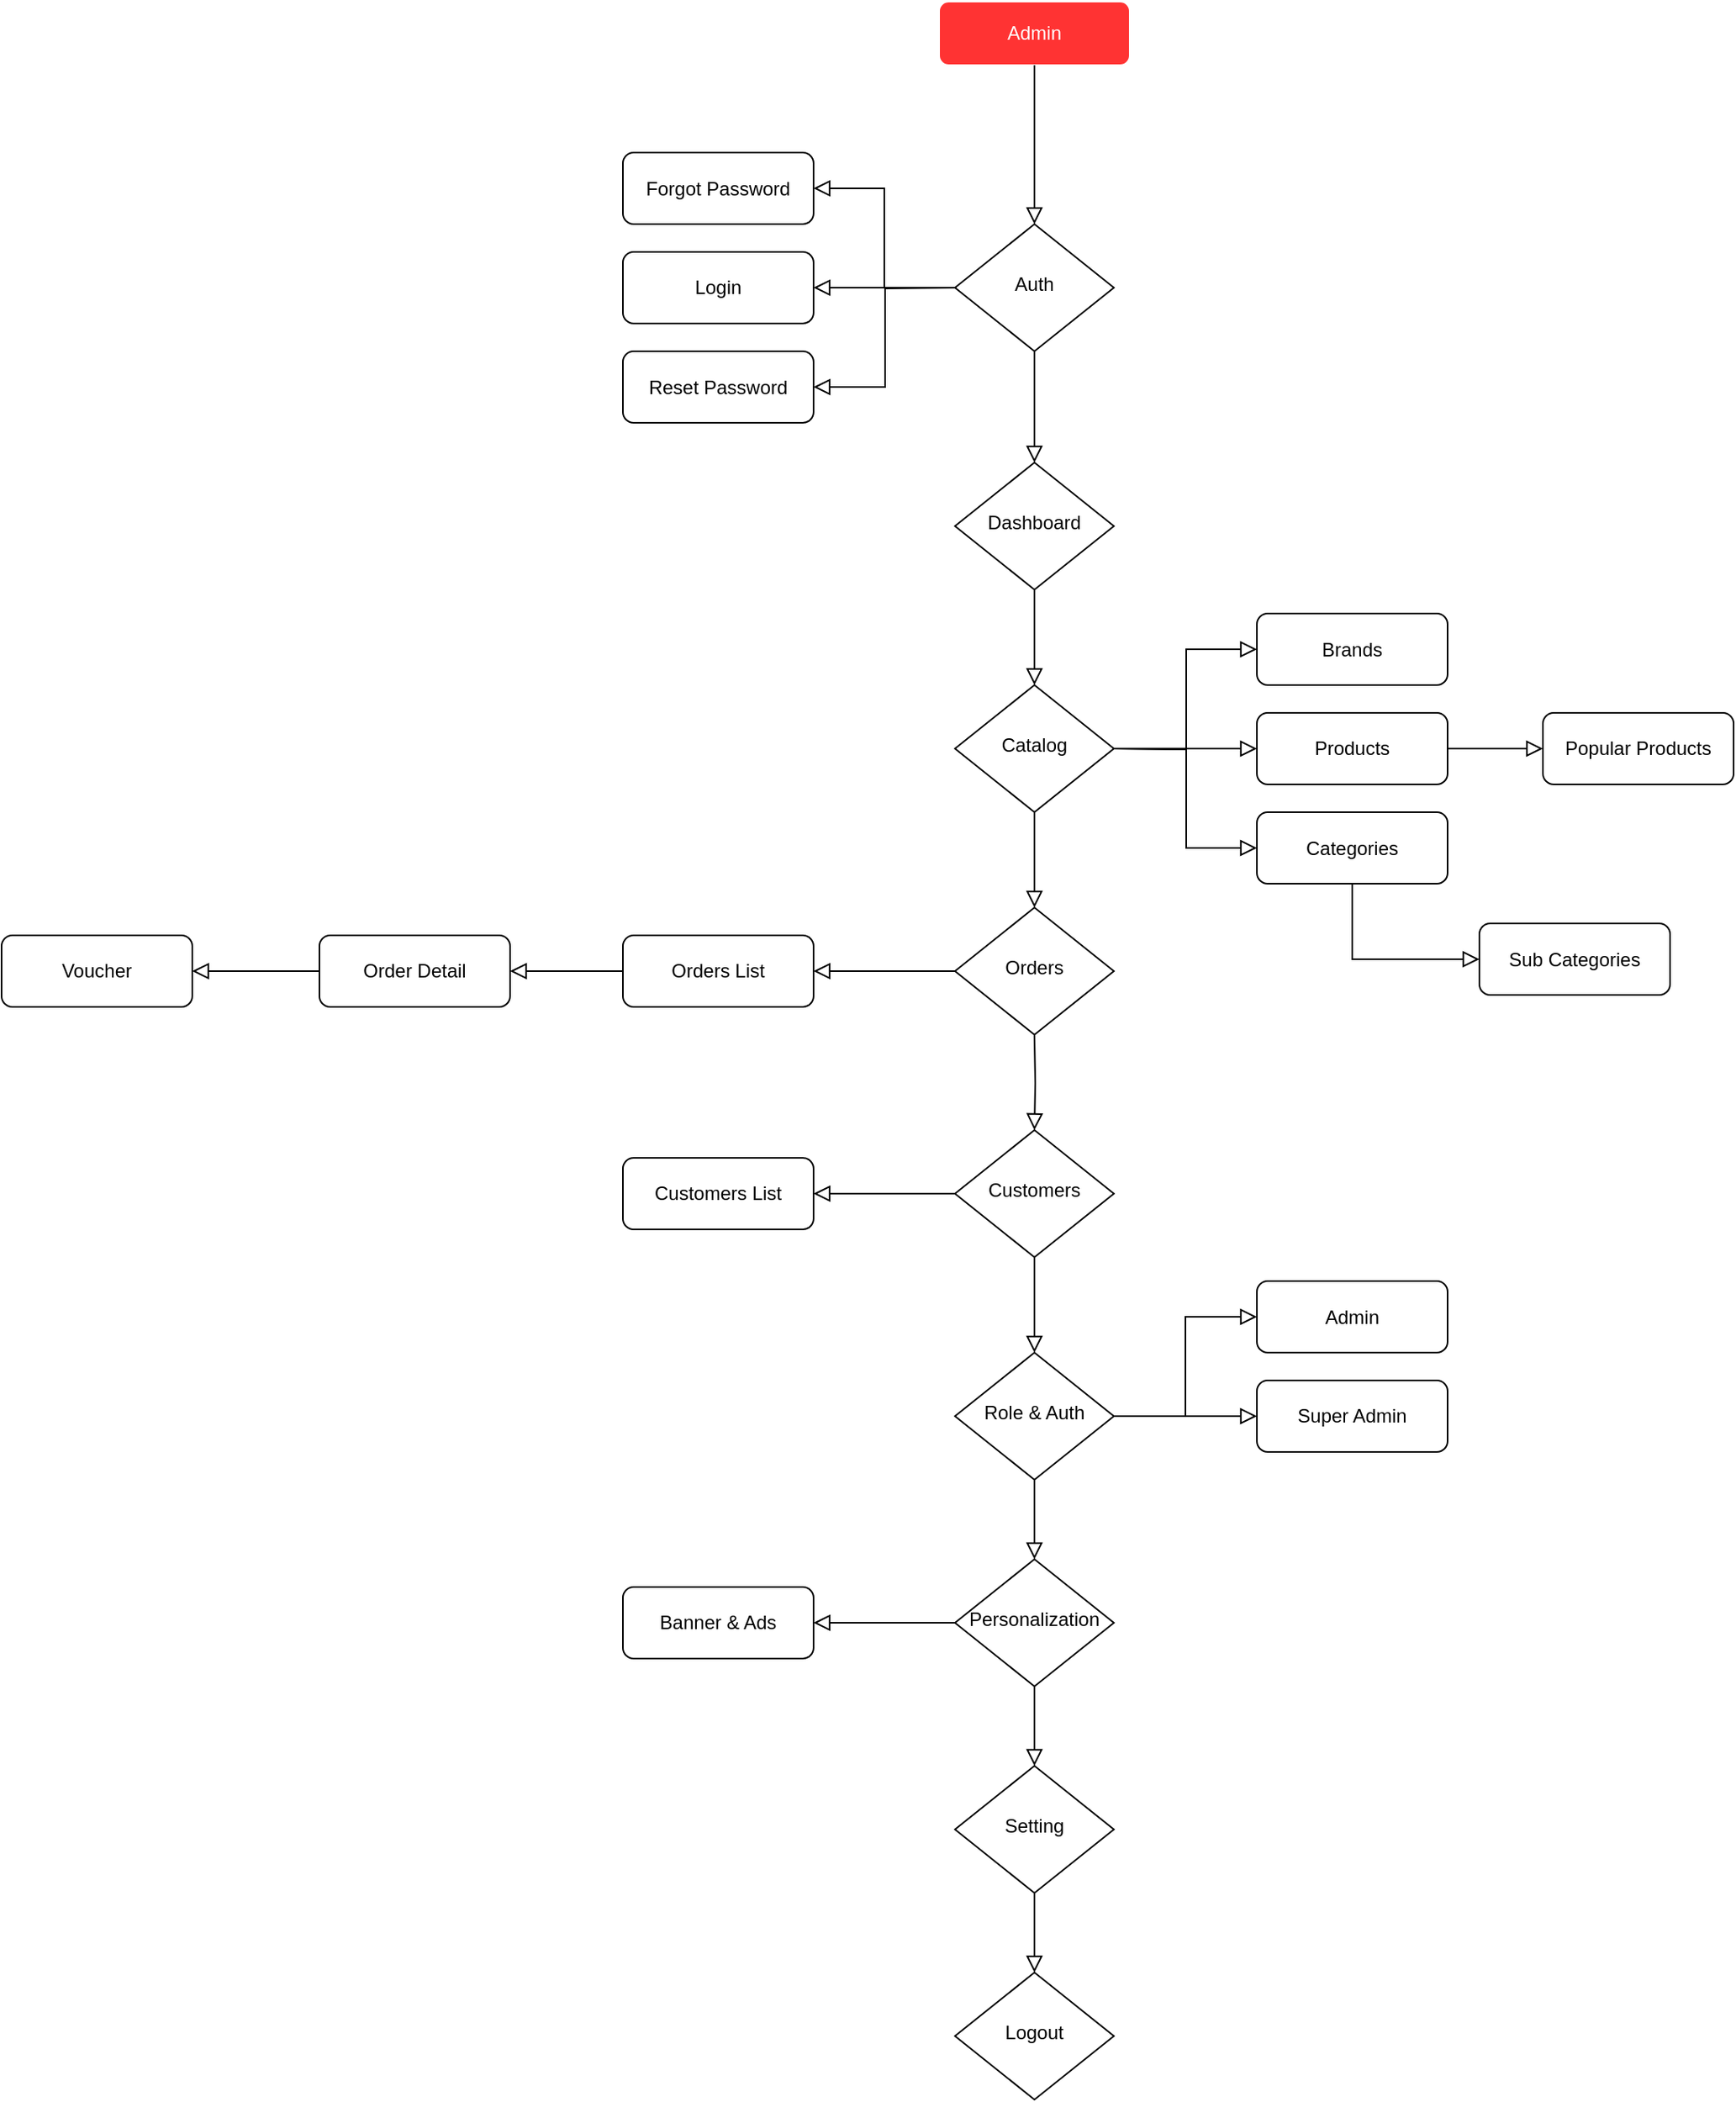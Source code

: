 <mxfile version="24.4.4" type="github">
  <diagram id="C5RBs43oDa-KdzZeNtuy" name="Page-1">
    <mxGraphModel dx="1735" dy="1164" grid="1" gridSize="10" guides="1" tooltips="1" connect="1" arrows="1" fold="1" page="1" pageScale="1" pageWidth="1600" pageHeight="2000" math="0" shadow="0">
      <root>
        <mxCell id="WIyWlLk6GJQsqaUBKTNV-0" />
        <mxCell id="WIyWlLk6GJQsqaUBKTNV-1" parent="WIyWlLk6GJQsqaUBKTNV-0" />
        <mxCell id="WIyWlLk6GJQsqaUBKTNV-3" value="&lt;font color=&quot;#ffffff&quot;&gt;Admin&lt;/font&gt;" style="rounded=1;whiteSpace=wrap;html=1;fontSize=12;glass=0;strokeWidth=1;shadow=0;fillColor=#FF3333;strokeColor=#ffffff;" parent="WIyWlLk6GJQsqaUBKTNV-1" vertex="1">
          <mxGeometry x="740" y="60" width="120" height="40" as="geometry" />
        </mxCell>
        <mxCell id="WIyWlLk6GJQsqaUBKTNV-6" value="Auth" style="rhombus;whiteSpace=wrap;html=1;shadow=0;fontFamily=Helvetica;fontSize=12;align=center;strokeWidth=1;spacing=6;spacingTop=-4;" parent="WIyWlLk6GJQsqaUBKTNV-1" vertex="1">
          <mxGeometry x="750" y="200" width="100" height="80" as="geometry" />
        </mxCell>
        <mxCell id="8MfyxktbDdXzsGFrGOHV-6" value="" style="rounded=0;html=1;jettySize=auto;orthogonalLoop=1;fontSize=11;endArrow=block;endFill=0;endSize=8;strokeWidth=1;shadow=0;labelBackgroundColor=none;edgeStyle=orthogonalEdgeStyle;exitX=0.5;exitY=1;exitDx=0;exitDy=0;entryX=0.5;entryY=0;entryDx=0;entryDy=0;" edge="1" parent="WIyWlLk6GJQsqaUBKTNV-1" source="WIyWlLk6GJQsqaUBKTNV-3" target="WIyWlLk6GJQsqaUBKTNV-6">
          <mxGeometry relative="1" as="geometry">
            <mxPoint x="810" y="110" as="sourcePoint" />
            <mxPoint x="800" y="270" as="targetPoint" />
          </mxGeometry>
        </mxCell>
        <mxCell id="8MfyxktbDdXzsGFrGOHV-21" value="Login" style="rounded=1;whiteSpace=wrap;html=1;" vertex="1" parent="WIyWlLk6GJQsqaUBKTNV-1">
          <mxGeometry x="541" y="217.5" width="120" height="45" as="geometry" />
        </mxCell>
        <mxCell id="8MfyxktbDdXzsGFrGOHV-22" value="Dashboard" style="rhombus;whiteSpace=wrap;html=1;shadow=0;fontFamily=Helvetica;fontSize=12;align=center;strokeWidth=1;spacing=6;spacingTop=-4;" vertex="1" parent="WIyWlLk6GJQsqaUBKTNV-1">
          <mxGeometry x="750" y="350" width="100" height="80" as="geometry" />
        </mxCell>
        <mxCell id="8MfyxktbDdXzsGFrGOHV-23" value="" style="rounded=0;html=1;jettySize=auto;orthogonalLoop=1;fontSize=11;endArrow=block;endFill=0;endSize=8;strokeWidth=1;shadow=0;labelBackgroundColor=none;edgeStyle=orthogonalEdgeStyle;exitX=0.5;exitY=1;exitDx=0;exitDy=0;entryX=0.5;entryY=0;entryDx=0;entryDy=0;" edge="1" parent="WIyWlLk6GJQsqaUBKTNV-1" source="WIyWlLk6GJQsqaUBKTNV-6" target="8MfyxktbDdXzsGFrGOHV-22">
          <mxGeometry relative="1" as="geometry">
            <mxPoint x="810" y="110" as="sourcePoint" />
            <mxPoint x="810" y="210" as="targetPoint" />
          </mxGeometry>
        </mxCell>
        <mxCell id="8MfyxktbDdXzsGFrGOHV-24" value="" style="rounded=0;html=1;jettySize=auto;orthogonalLoop=1;fontSize=11;endArrow=block;endFill=0;endSize=8;strokeWidth=1;shadow=0;labelBackgroundColor=none;edgeStyle=orthogonalEdgeStyle;exitX=0;exitY=0.5;exitDx=0;exitDy=0;entryX=1;entryY=0.5;entryDx=0;entryDy=0;" edge="1" parent="WIyWlLk6GJQsqaUBKTNV-1" source="WIyWlLk6GJQsqaUBKTNV-6" target="8MfyxktbDdXzsGFrGOHV-21">
          <mxGeometry relative="1" as="geometry">
            <mxPoint x="810" y="290" as="sourcePoint" />
            <mxPoint x="810" y="360" as="targetPoint" />
          </mxGeometry>
        </mxCell>
        <mxCell id="8MfyxktbDdXzsGFrGOHV-27" value="Reset Password" style="rounded=1;whiteSpace=wrap;html=1;" vertex="1" parent="WIyWlLk6GJQsqaUBKTNV-1">
          <mxGeometry x="541" y="280" width="120" height="45" as="geometry" />
        </mxCell>
        <mxCell id="8MfyxktbDdXzsGFrGOHV-28" value="Forgot Password" style="rounded=1;whiteSpace=wrap;html=1;" vertex="1" parent="WIyWlLk6GJQsqaUBKTNV-1">
          <mxGeometry x="541" y="155" width="120" height="45" as="geometry" />
        </mxCell>
        <mxCell id="8MfyxktbDdXzsGFrGOHV-29" value="" style="rounded=0;html=1;jettySize=auto;orthogonalLoop=1;fontSize=11;endArrow=block;endFill=0;endSize=8;strokeWidth=1;shadow=0;labelBackgroundColor=none;edgeStyle=orthogonalEdgeStyle;entryX=1;entryY=0.5;entryDx=0;entryDy=0;" edge="1" parent="WIyWlLk6GJQsqaUBKTNV-1" target="8MfyxktbDdXzsGFrGOHV-27">
          <mxGeometry relative="1" as="geometry">
            <mxPoint x="751" y="240" as="sourcePoint" />
            <mxPoint x="671" y="250" as="targetPoint" />
          </mxGeometry>
        </mxCell>
        <mxCell id="8MfyxktbDdXzsGFrGOHV-30" value="" style="rounded=0;html=1;jettySize=auto;orthogonalLoop=1;fontSize=11;endArrow=block;endFill=0;endSize=8;strokeWidth=1;shadow=0;labelBackgroundColor=none;edgeStyle=orthogonalEdgeStyle;entryX=1;entryY=0.5;entryDx=0;entryDy=0;exitX=0;exitY=0.5;exitDx=0;exitDy=0;" edge="1" parent="WIyWlLk6GJQsqaUBKTNV-1" source="WIyWlLk6GJQsqaUBKTNV-6" target="8MfyxktbDdXzsGFrGOHV-28">
          <mxGeometry relative="1" as="geometry">
            <mxPoint x="761" y="250" as="sourcePoint" />
            <mxPoint x="671" y="312" as="targetPoint" />
          </mxGeometry>
        </mxCell>
        <mxCell id="8MfyxktbDdXzsGFrGOHV-31" value="Catalog" style="rhombus;whiteSpace=wrap;html=1;shadow=0;fontFamily=Helvetica;fontSize=12;align=center;strokeWidth=1;spacing=6;spacingTop=-4;" vertex="1" parent="WIyWlLk6GJQsqaUBKTNV-1">
          <mxGeometry x="750" y="490" width="100" height="80" as="geometry" />
        </mxCell>
        <mxCell id="8MfyxktbDdXzsGFrGOHV-33" value="" style="rounded=0;html=1;jettySize=auto;orthogonalLoop=1;fontSize=11;endArrow=block;endFill=0;endSize=8;strokeWidth=1;shadow=0;labelBackgroundColor=none;edgeStyle=orthogonalEdgeStyle;exitX=0.5;exitY=1;exitDx=0;exitDy=0;entryX=0.5;entryY=0;entryDx=0;entryDy=0;" edge="1" parent="WIyWlLk6GJQsqaUBKTNV-1" source="8MfyxktbDdXzsGFrGOHV-22" target="8MfyxktbDdXzsGFrGOHV-31">
          <mxGeometry relative="1" as="geometry">
            <mxPoint x="810" y="290" as="sourcePoint" />
            <mxPoint x="810" y="360" as="targetPoint" />
          </mxGeometry>
        </mxCell>
        <mxCell id="8MfyxktbDdXzsGFrGOHV-34" value="Products" style="rounded=1;whiteSpace=wrap;html=1;" vertex="1" parent="WIyWlLk6GJQsqaUBKTNV-1">
          <mxGeometry x="940" y="507.5" width="120" height="45" as="geometry" />
        </mxCell>
        <mxCell id="8MfyxktbDdXzsGFrGOHV-37" value="" style="rounded=0;html=1;jettySize=auto;orthogonalLoop=1;fontSize=11;endArrow=block;endFill=0;endSize=8;strokeWidth=1;shadow=0;labelBackgroundColor=none;edgeStyle=orthogonalEdgeStyle;entryX=0;entryY=0.5;entryDx=0;entryDy=0;exitX=1;exitY=0.5;exitDx=0;exitDy=0;" edge="1" parent="WIyWlLk6GJQsqaUBKTNV-1" source="8MfyxktbDdXzsGFrGOHV-31" target="8MfyxktbDdXzsGFrGOHV-34">
          <mxGeometry relative="1" as="geometry">
            <mxPoint x="761" y="250" as="sourcePoint" />
            <mxPoint x="671" y="313" as="targetPoint" />
          </mxGeometry>
        </mxCell>
        <mxCell id="8MfyxktbDdXzsGFrGOHV-38" value="Brands" style="rounded=1;whiteSpace=wrap;html=1;" vertex="1" parent="WIyWlLk6GJQsqaUBKTNV-1">
          <mxGeometry x="940" y="445" width="120" height="45" as="geometry" />
        </mxCell>
        <mxCell id="8MfyxktbDdXzsGFrGOHV-39" value="Categories" style="rounded=1;whiteSpace=wrap;html=1;" vertex="1" parent="WIyWlLk6GJQsqaUBKTNV-1">
          <mxGeometry x="940" y="570" width="120" height="45" as="geometry" />
        </mxCell>
        <mxCell id="8MfyxktbDdXzsGFrGOHV-40" value="" style="rounded=0;html=1;jettySize=auto;orthogonalLoop=1;fontSize=11;endArrow=block;endFill=0;endSize=8;strokeWidth=1;shadow=0;labelBackgroundColor=none;edgeStyle=orthogonalEdgeStyle;entryX=0;entryY=0.5;entryDx=0;entryDy=0;" edge="1" parent="WIyWlLk6GJQsqaUBKTNV-1" target="8MfyxktbDdXzsGFrGOHV-38">
          <mxGeometry relative="1" as="geometry">
            <mxPoint x="850" y="530" as="sourcePoint" />
            <mxPoint x="950" y="540" as="targetPoint" />
          </mxGeometry>
        </mxCell>
        <mxCell id="8MfyxktbDdXzsGFrGOHV-41" value="" style="rounded=0;html=1;jettySize=auto;orthogonalLoop=1;fontSize=11;endArrow=block;endFill=0;endSize=8;strokeWidth=1;shadow=0;labelBackgroundColor=none;edgeStyle=orthogonalEdgeStyle;entryX=0;entryY=0.5;entryDx=0;entryDy=0;" edge="1" parent="WIyWlLk6GJQsqaUBKTNV-1" target="8MfyxktbDdXzsGFrGOHV-39">
          <mxGeometry relative="1" as="geometry">
            <mxPoint x="850" y="530" as="sourcePoint" />
            <mxPoint x="940" y="553" as="targetPoint" />
          </mxGeometry>
        </mxCell>
        <mxCell id="8MfyxktbDdXzsGFrGOHV-42" value="Sub Categories" style="rounded=1;whiteSpace=wrap;html=1;" vertex="1" parent="WIyWlLk6GJQsqaUBKTNV-1">
          <mxGeometry x="1080" y="640" width="120" height="45" as="geometry" />
        </mxCell>
        <mxCell id="8MfyxktbDdXzsGFrGOHV-43" value="" style="rounded=0;html=1;jettySize=auto;orthogonalLoop=1;fontSize=11;endArrow=block;endFill=0;endSize=8;strokeWidth=1;shadow=0;labelBackgroundColor=none;edgeStyle=orthogonalEdgeStyle;exitX=0.5;exitY=1;exitDx=0;exitDy=0;entryX=0;entryY=0.5;entryDx=0;entryDy=0;" edge="1" parent="WIyWlLk6GJQsqaUBKTNV-1" source="8MfyxktbDdXzsGFrGOHV-39" target="8MfyxktbDdXzsGFrGOHV-42">
          <mxGeometry relative="1" as="geometry">
            <mxPoint x="810" y="440" as="sourcePoint" />
            <mxPoint x="810" y="500" as="targetPoint" />
          </mxGeometry>
        </mxCell>
        <mxCell id="8MfyxktbDdXzsGFrGOHV-44" value="Orders" style="rhombus;whiteSpace=wrap;html=1;shadow=0;fontFamily=Helvetica;fontSize=12;align=center;strokeWidth=1;spacing=6;spacingTop=-4;" vertex="1" parent="WIyWlLk6GJQsqaUBKTNV-1">
          <mxGeometry x="750" y="630" width="100" height="80" as="geometry" />
        </mxCell>
        <mxCell id="8MfyxktbDdXzsGFrGOHV-45" value="" style="rounded=0;html=1;jettySize=auto;orthogonalLoop=1;fontSize=11;endArrow=block;endFill=0;endSize=8;strokeWidth=1;shadow=0;labelBackgroundColor=none;edgeStyle=orthogonalEdgeStyle;exitX=0.5;exitY=1;exitDx=0;exitDy=0;" edge="1" parent="WIyWlLk6GJQsqaUBKTNV-1" source="8MfyxktbDdXzsGFrGOHV-31" target="8MfyxktbDdXzsGFrGOHV-44">
          <mxGeometry relative="1" as="geometry">
            <mxPoint x="810" y="440" as="sourcePoint" />
            <mxPoint x="810" y="500" as="targetPoint" />
          </mxGeometry>
        </mxCell>
        <mxCell id="8MfyxktbDdXzsGFrGOHV-46" value="Orders List" style="rounded=1;whiteSpace=wrap;html=1;" vertex="1" parent="WIyWlLk6GJQsqaUBKTNV-1">
          <mxGeometry x="541" y="647.5" width="120" height="45" as="geometry" />
        </mxCell>
        <mxCell id="8MfyxktbDdXzsGFrGOHV-47" value="" style="rounded=0;html=1;jettySize=auto;orthogonalLoop=1;fontSize=11;endArrow=block;endFill=0;endSize=8;strokeWidth=1;shadow=0;labelBackgroundColor=none;edgeStyle=orthogonalEdgeStyle;exitX=0;exitY=0.5;exitDx=0;exitDy=0;entryX=1;entryY=0.5;entryDx=0;entryDy=0;" edge="1" parent="WIyWlLk6GJQsqaUBKTNV-1" source="8MfyxktbDdXzsGFrGOHV-44" target="8MfyxktbDdXzsGFrGOHV-46">
          <mxGeometry relative="1" as="geometry">
            <mxPoint x="750" y="640" as="sourcePoint" />
            <mxPoint x="661" y="640" as="targetPoint" />
          </mxGeometry>
        </mxCell>
        <mxCell id="8MfyxktbDdXzsGFrGOHV-48" value="Order Detail" style="rounded=1;whiteSpace=wrap;html=1;" vertex="1" parent="WIyWlLk6GJQsqaUBKTNV-1">
          <mxGeometry x="350" y="647.5" width="120" height="45" as="geometry" />
        </mxCell>
        <mxCell id="8MfyxktbDdXzsGFrGOHV-49" value="" style="rounded=0;html=1;jettySize=auto;orthogonalLoop=1;fontSize=11;endArrow=block;endFill=0;endSize=8;strokeWidth=1;shadow=0;labelBackgroundColor=none;edgeStyle=orthogonalEdgeStyle;exitX=0;exitY=0.5;exitDx=0;exitDy=0;entryX=1;entryY=0.5;entryDx=0;entryDy=0;" edge="1" parent="WIyWlLk6GJQsqaUBKTNV-1" source="8MfyxktbDdXzsGFrGOHV-46" target="8MfyxktbDdXzsGFrGOHV-48">
          <mxGeometry relative="1" as="geometry">
            <mxPoint x="541" y="730" as="sourcePoint" />
            <mxPoint x="452" y="730" as="targetPoint" />
          </mxGeometry>
        </mxCell>
        <mxCell id="8MfyxktbDdXzsGFrGOHV-50" value="Voucher" style="rounded=1;whiteSpace=wrap;html=1;" vertex="1" parent="WIyWlLk6GJQsqaUBKTNV-1">
          <mxGeometry x="150" y="647.5" width="120" height="45" as="geometry" />
        </mxCell>
        <mxCell id="8MfyxktbDdXzsGFrGOHV-53" value="" style="rounded=0;html=1;jettySize=auto;orthogonalLoop=1;fontSize=11;endArrow=block;endFill=0;endSize=8;strokeWidth=1;shadow=0;labelBackgroundColor=none;edgeStyle=orthogonalEdgeStyle;exitX=0;exitY=0.5;exitDx=0;exitDy=0;entryX=1;entryY=0.5;entryDx=0;entryDy=0;" edge="1" parent="WIyWlLk6GJQsqaUBKTNV-1" source="8MfyxktbDdXzsGFrGOHV-48" target="8MfyxktbDdXzsGFrGOHV-50">
          <mxGeometry relative="1" as="geometry">
            <mxPoint x="551" y="680" as="sourcePoint" />
            <mxPoint x="480" y="680" as="targetPoint" />
          </mxGeometry>
        </mxCell>
        <mxCell id="8MfyxktbDdXzsGFrGOHV-54" value="Customers" style="rhombus;whiteSpace=wrap;html=1;shadow=0;fontFamily=Helvetica;fontSize=12;align=center;strokeWidth=1;spacing=6;spacingTop=-4;" vertex="1" parent="WIyWlLk6GJQsqaUBKTNV-1">
          <mxGeometry x="750" y="770" width="100" height="80" as="geometry" />
        </mxCell>
        <mxCell id="8MfyxktbDdXzsGFrGOHV-55" value="Customers List" style="rounded=1;whiteSpace=wrap;html=1;" vertex="1" parent="WIyWlLk6GJQsqaUBKTNV-1">
          <mxGeometry x="541" y="787.5" width="120" height="45" as="geometry" />
        </mxCell>
        <mxCell id="8MfyxktbDdXzsGFrGOHV-56" value="" style="rounded=0;html=1;jettySize=auto;orthogonalLoop=1;fontSize=11;endArrow=block;endFill=0;endSize=8;strokeWidth=1;shadow=0;labelBackgroundColor=none;edgeStyle=orthogonalEdgeStyle;exitX=0;exitY=0.5;exitDx=0;exitDy=0;entryX=1;entryY=0.5;entryDx=0;entryDy=0;" edge="1" parent="WIyWlLk6GJQsqaUBKTNV-1" source="8MfyxktbDdXzsGFrGOHV-54" target="8MfyxktbDdXzsGFrGOHV-55">
          <mxGeometry relative="1" as="geometry">
            <mxPoint x="760" y="680" as="sourcePoint" />
            <mxPoint x="671" y="680" as="targetPoint" />
          </mxGeometry>
        </mxCell>
        <mxCell id="8MfyxktbDdXzsGFrGOHV-57" value="" style="rounded=0;html=1;jettySize=auto;orthogonalLoop=1;fontSize=11;endArrow=block;endFill=0;endSize=8;strokeWidth=1;shadow=0;labelBackgroundColor=none;edgeStyle=orthogonalEdgeStyle;entryX=0.5;entryY=0;entryDx=0;entryDy=0;" edge="1" parent="WIyWlLk6GJQsqaUBKTNV-1" target="8MfyxktbDdXzsGFrGOHV-54">
          <mxGeometry relative="1" as="geometry">
            <mxPoint x="800" y="710" as="sourcePoint" />
            <mxPoint x="810" y="640" as="targetPoint" />
          </mxGeometry>
        </mxCell>
        <mxCell id="8MfyxktbDdXzsGFrGOHV-58" value="Role &amp;amp; Auth" style="rhombus;whiteSpace=wrap;html=1;shadow=0;fontFamily=Helvetica;fontSize=12;align=center;strokeWidth=1;spacing=6;spacingTop=-4;" vertex="1" parent="WIyWlLk6GJQsqaUBKTNV-1">
          <mxGeometry x="750" y="910" width="100" height="80" as="geometry" />
        </mxCell>
        <mxCell id="8MfyxktbDdXzsGFrGOHV-59" value="" style="rounded=0;html=1;jettySize=auto;orthogonalLoop=1;fontSize=11;endArrow=block;endFill=0;endSize=8;strokeWidth=1;shadow=0;labelBackgroundColor=none;edgeStyle=orthogonalEdgeStyle;entryX=0.5;entryY=0;entryDx=0;entryDy=0;exitX=0.5;exitY=1;exitDx=0;exitDy=0;" edge="1" parent="WIyWlLk6GJQsqaUBKTNV-1" source="8MfyxktbDdXzsGFrGOHV-54" target="8MfyxktbDdXzsGFrGOHV-58">
          <mxGeometry relative="1" as="geometry">
            <mxPoint x="810" y="720" as="sourcePoint" />
            <mxPoint x="810" y="780" as="targetPoint" />
          </mxGeometry>
        </mxCell>
        <mxCell id="8MfyxktbDdXzsGFrGOHV-60" value="Super Admin" style="rounded=1;whiteSpace=wrap;html=1;" vertex="1" parent="WIyWlLk6GJQsqaUBKTNV-1">
          <mxGeometry x="940" y="927.5" width="120" height="45" as="geometry" />
        </mxCell>
        <mxCell id="8MfyxktbDdXzsGFrGOHV-61" value="" style="rounded=0;html=1;jettySize=auto;orthogonalLoop=1;fontSize=11;endArrow=block;endFill=0;endSize=8;strokeWidth=1;shadow=0;labelBackgroundColor=none;edgeStyle=orthogonalEdgeStyle;entryX=0;entryY=0.5;entryDx=0;entryDy=0;" edge="1" parent="WIyWlLk6GJQsqaUBKTNV-1" source="8MfyxktbDdXzsGFrGOHV-58" target="8MfyxktbDdXzsGFrGOHV-60">
          <mxGeometry relative="1" as="geometry">
            <mxPoint x="760" y="820" as="sourcePoint" />
            <mxPoint x="671" y="820" as="targetPoint" />
          </mxGeometry>
        </mxCell>
        <mxCell id="8MfyxktbDdXzsGFrGOHV-62" value="Admin" style="rounded=1;whiteSpace=wrap;html=1;" vertex="1" parent="WIyWlLk6GJQsqaUBKTNV-1">
          <mxGeometry x="940" y="865" width="120" height="45" as="geometry" />
        </mxCell>
        <mxCell id="8MfyxktbDdXzsGFrGOHV-63" value="" style="rounded=0;html=1;jettySize=auto;orthogonalLoop=1;fontSize=11;endArrow=block;endFill=0;endSize=8;strokeWidth=1;shadow=0;labelBackgroundColor=none;edgeStyle=orthogonalEdgeStyle;entryX=0;entryY=0.5;entryDx=0;entryDy=0;exitX=1;exitY=0.5;exitDx=0;exitDy=0;" edge="1" parent="WIyWlLk6GJQsqaUBKTNV-1" source="8MfyxktbDdXzsGFrGOHV-58" target="8MfyxktbDdXzsGFrGOHV-62">
          <mxGeometry relative="1" as="geometry">
            <mxPoint x="860" y="960" as="sourcePoint" />
            <mxPoint x="950" y="960" as="targetPoint" />
          </mxGeometry>
        </mxCell>
        <mxCell id="8MfyxktbDdXzsGFrGOHV-64" value="Personalization" style="rhombus;whiteSpace=wrap;html=1;shadow=0;fontFamily=Helvetica;fontSize=12;align=center;strokeWidth=1;spacing=6;spacingTop=-4;" vertex="1" parent="WIyWlLk6GJQsqaUBKTNV-1">
          <mxGeometry x="750" y="1040" width="100" height="80" as="geometry" />
        </mxCell>
        <mxCell id="8MfyxktbDdXzsGFrGOHV-65" value="" style="rounded=0;html=1;jettySize=auto;orthogonalLoop=1;fontSize=11;endArrow=block;endFill=0;endSize=8;strokeWidth=1;shadow=0;labelBackgroundColor=none;edgeStyle=orthogonalEdgeStyle;entryX=0.5;entryY=0;entryDx=0;entryDy=0;exitX=0.5;exitY=1;exitDx=0;exitDy=0;" edge="1" parent="WIyWlLk6GJQsqaUBKTNV-1" source="8MfyxktbDdXzsGFrGOHV-58" target="8MfyxktbDdXzsGFrGOHV-64">
          <mxGeometry relative="1" as="geometry">
            <mxPoint x="810" y="860" as="sourcePoint" />
            <mxPoint x="810" y="920" as="targetPoint" />
          </mxGeometry>
        </mxCell>
        <mxCell id="8MfyxktbDdXzsGFrGOHV-66" value="Banner &amp;amp; Ads" style="rounded=1;whiteSpace=wrap;html=1;" vertex="1" parent="WIyWlLk6GJQsqaUBKTNV-1">
          <mxGeometry x="541" y="1057.5" width="120" height="45" as="geometry" />
        </mxCell>
        <mxCell id="8MfyxktbDdXzsGFrGOHV-67" value="" style="rounded=0;html=1;jettySize=auto;orthogonalLoop=1;fontSize=11;endArrow=block;endFill=0;endSize=8;strokeWidth=1;shadow=0;labelBackgroundColor=none;edgeStyle=orthogonalEdgeStyle;exitX=0;exitY=0.5;exitDx=0;exitDy=0;entryX=1;entryY=0.5;entryDx=0;entryDy=0;" edge="1" parent="WIyWlLk6GJQsqaUBKTNV-1" source="8MfyxktbDdXzsGFrGOHV-64" target="8MfyxktbDdXzsGFrGOHV-66">
          <mxGeometry relative="1" as="geometry">
            <mxPoint x="760" y="820" as="sourcePoint" />
            <mxPoint x="671" y="820" as="targetPoint" />
          </mxGeometry>
        </mxCell>
        <mxCell id="8MfyxktbDdXzsGFrGOHV-68" value="Setting" style="rhombus;whiteSpace=wrap;html=1;shadow=0;fontFamily=Helvetica;fontSize=12;align=center;strokeWidth=1;spacing=6;spacingTop=-4;" vertex="1" parent="WIyWlLk6GJQsqaUBKTNV-1">
          <mxGeometry x="750" y="1170" width="100" height="80" as="geometry" />
        </mxCell>
        <mxCell id="8MfyxktbDdXzsGFrGOHV-69" value="" style="rounded=0;html=1;jettySize=auto;orthogonalLoop=1;fontSize=11;endArrow=block;endFill=0;endSize=8;strokeWidth=1;shadow=0;labelBackgroundColor=none;edgeStyle=orthogonalEdgeStyle;entryX=0.5;entryY=0;entryDx=0;entryDy=0;exitX=0.5;exitY=1;exitDx=0;exitDy=0;" edge="1" parent="WIyWlLk6GJQsqaUBKTNV-1" source="8MfyxktbDdXzsGFrGOHV-64" target="8MfyxktbDdXzsGFrGOHV-68">
          <mxGeometry relative="1" as="geometry">
            <mxPoint x="810" y="1000" as="sourcePoint" />
            <mxPoint x="810" y="1050" as="targetPoint" />
          </mxGeometry>
        </mxCell>
        <mxCell id="8MfyxktbDdXzsGFrGOHV-70" value="Logout" style="rhombus;whiteSpace=wrap;html=1;shadow=0;fontFamily=Helvetica;fontSize=12;align=center;strokeWidth=1;spacing=6;spacingTop=-4;" vertex="1" parent="WIyWlLk6GJQsqaUBKTNV-1">
          <mxGeometry x="750" y="1300" width="100" height="80" as="geometry" />
        </mxCell>
        <mxCell id="8MfyxktbDdXzsGFrGOHV-71" value="" style="rounded=0;html=1;jettySize=auto;orthogonalLoop=1;fontSize=11;endArrow=block;endFill=0;endSize=8;strokeWidth=1;shadow=0;labelBackgroundColor=none;edgeStyle=orthogonalEdgeStyle;entryX=0.5;entryY=0;entryDx=0;entryDy=0;exitX=0.5;exitY=1;exitDx=0;exitDy=0;" edge="1" parent="WIyWlLk6GJQsqaUBKTNV-1" source="8MfyxktbDdXzsGFrGOHV-68" target="8MfyxktbDdXzsGFrGOHV-70">
          <mxGeometry relative="1" as="geometry">
            <mxPoint x="800" y="1260" as="sourcePoint" />
            <mxPoint x="810" y="1180" as="targetPoint" />
          </mxGeometry>
        </mxCell>
        <mxCell id="8MfyxktbDdXzsGFrGOHV-72" value="Popular Products" style="rounded=1;whiteSpace=wrap;html=1;" vertex="1" parent="WIyWlLk6GJQsqaUBKTNV-1">
          <mxGeometry x="1120" y="507.5" width="120" height="45" as="geometry" />
        </mxCell>
        <mxCell id="8MfyxktbDdXzsGFrGOHV-73" value="" style="rounded=0;html=1;jettySize=auto;orthogonalLoop=1;fontSize=11;endArrow=block;endFill=0;endSize=8;strokeWidth=1;shadow=0;labelBackgroundColor=none;edgeStyle=orthogonalEdgeStyle;exitX=1;exitY=0.5;exitDx=0;exitDy=0;entryX=0;entryY=0.5;entryDx=0;entryDy=0;" edge="1" parent="WIyWlLk6GJQsqaUBKTNV-1" source="8MfyxktbDdXzsGFrGOHV-34" target="8MfyxktbDdXzsGFrGOHV-72">
          <mxGeometry relative="1" as="geometry">
            <mxPoint x="1070" y="603" as="sourcePoint" />
            <mxPoint x="1120" y="530" as="targetPoint" />
          </mxGeometry>
        </mxCell>
      </root>
    </mxGraphModel>
  </diagram>
</mxfile>
